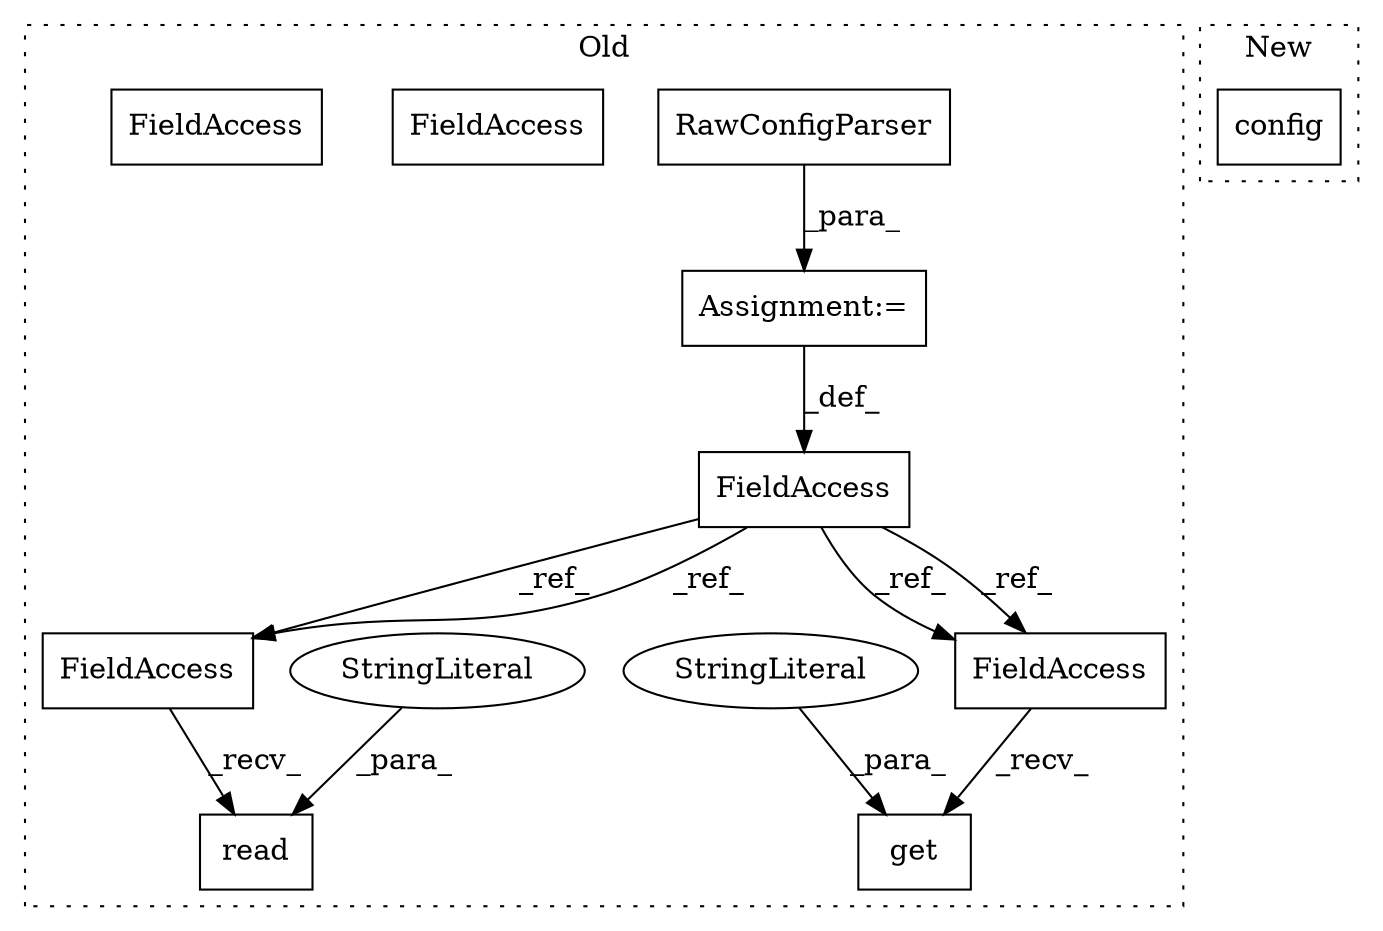digraph G {
subgraph cluster0 {
1 [label="RawConfigParser" a="32" s="4329" l="17" shape="box"];
3 [label="read" a="32" s="4361,4378" l="5,1" shape="box"];
4 [label="FieldAccess" a="22" s="4352" l="8" shape="box"];
5 [label="FieldAccess" a="22" s="4307" l="8" shape="box"];
6 [label="FieldAccess" a="22" s="4452" l="8" shape="box"];
7 [label="get" a="32" s="4461,4492" l="4,1" shape="box"];
8 [label="Assignment:=" a="7" s="4315" l="1" shape="box"];
9 [label="StringLiteral" a="45" s="4478" l="14" shape="ellipse"];
10 [label="StringLiteral" a="45" s="4366" l="12" shape="ellipse"];
11 [label="FieldAccess" a="22" s="4352" l="8" shape="box"];
12 [label="FieldAccess" a="22" s="4452" l="8" shape="box"];
label = "Old";
style="dotted";
}
subgraph cluster1 {
2 [label="config" a="32" s="4371,4400" l="7,1" shape="box"];
label = "New";
style="dotted";
}
1 -> 8 [label="_para_"];
5 -> 12 [label="_ref_"];
5 -> 11 [label="_ref_"];
5 -> 11 [label="_ref_"];
5 -> 12 [label="_ref_"];
8 -> 5 [label="_def_"];
9 -> 7 [label="_para_"];
10 -> 3 [label="_para_"];
11 -> 3 [label="_recv_"];
12 -> 7 [label="_recv_"];
}